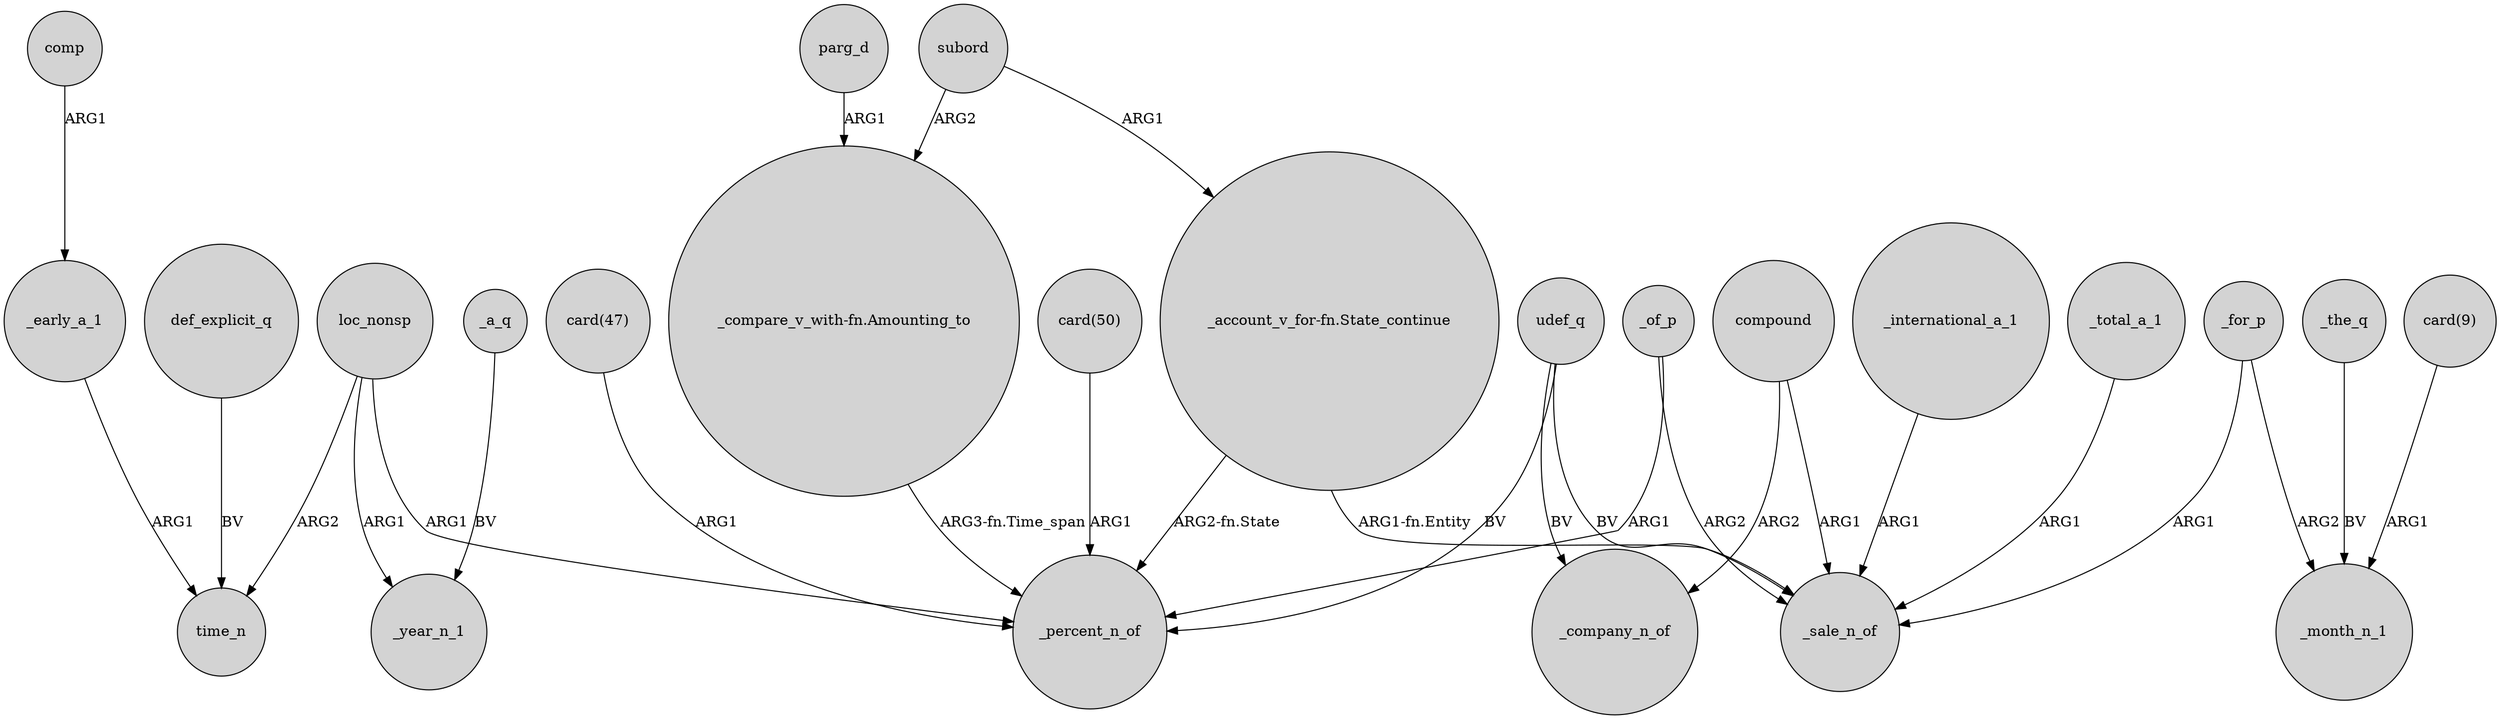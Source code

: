 digraph {
	node [shape=circle style=filled]
	_early_a_1 -> time_n [label=ARG1]
	"_compare_v_with-fn.Amounting_to" -> _percent_n_of [label="ARG3-fn.Time_span"]
	"_account_v_for-fn.State_continue" -> _percent_n_of [label="ARG2-fn.State"]
	_for_p -> _sale_n_of [label=ARG1]
	_international_a_1 -> _sale_n_of [label=ARG1]
	_the_q -> _month_n_1 [label=BV]
	loc_nonsp -> _year_n_1 [label=ARG1]
	compound -> _sale_n_of [label=ARG1]
	comp -> _early_a_1 [label=ARG1]
	_of_p -> _sale_n_of [label=ARG2]
	udef_q -> _sale_n_of [label=BV]
	_a_q -> _year_n_1 [label=BV]
	_of_p -> _percent_n_of [label=ARG1]
	compound -> _company_n_of [label=ARG2]
	_total_a_1 -> _sale_n_of [label=ARG1]
	udef_q -> _percent_n_of [label=BV]
	"_account_v_for-fn.State_continue" -> _sale_n_of [label="ARG1-fn.Entity"]
	udef_q -> _company_n_of [label=BV]
	subord -> "_account_v_for-fn.State_continue" [label=ARG1]
	"card(50)" -> _percent_n_of [label=ARG1]
	def_explicit_q -> time_n [label=BV]
	loc_nonsp -> time_n [label=ARG2]
	subord -> "_compare_v_with-fn.Amounting_to" [label=ARG2]
	loc_nonsp -> _percent_n_of [label=ARG1]
	"card(9)" -> _month_n_1 [label=ARG1]
	parg_d -> "_compare_v_with-fn.Amounting_to" [label=ARG1]
	_for_p -> _month_n_1 [label=ARG2]
	"card(47)" -> _percent_n_of [label=ARG1]
}
